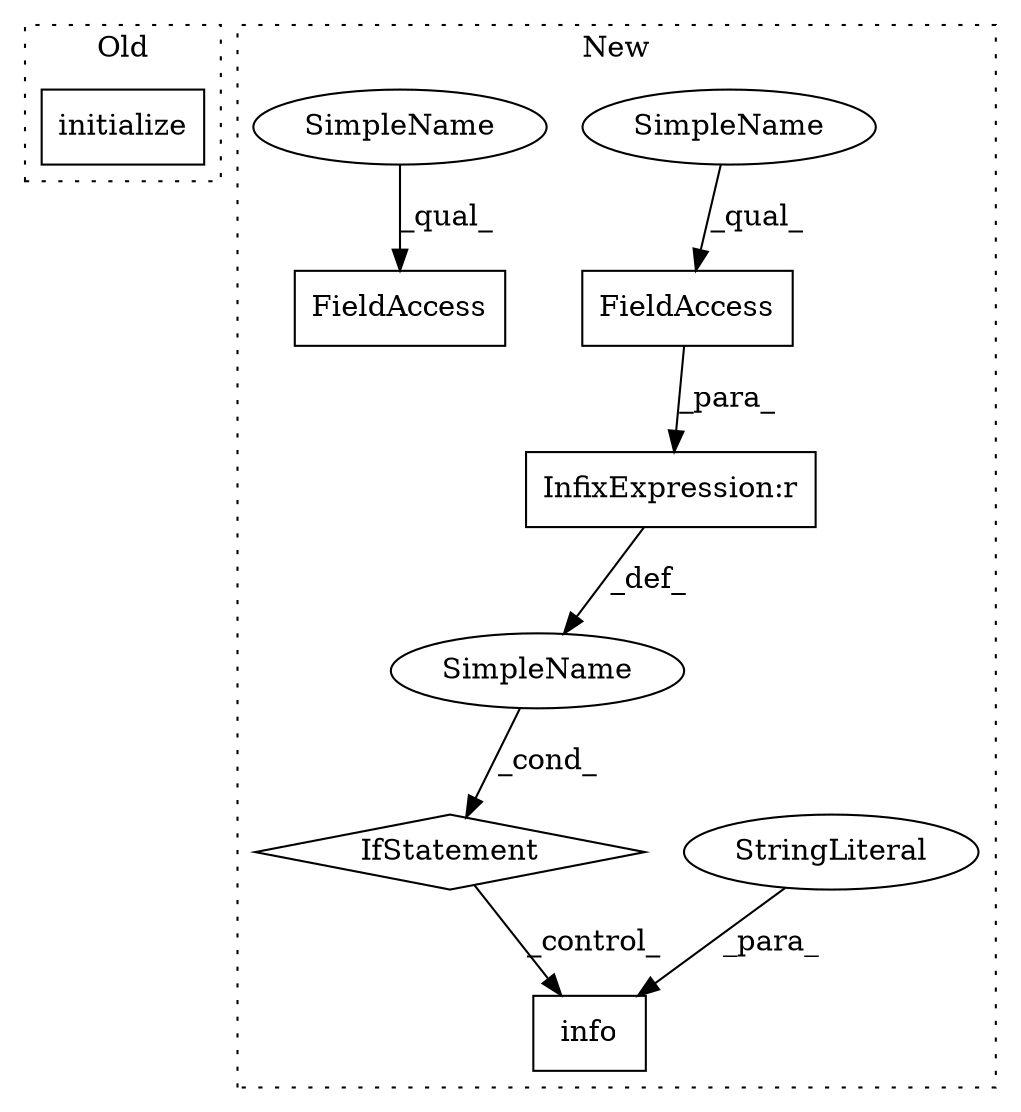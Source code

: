digraph G {
subgraph cluster0 {
1 [label="initialize" a="32" s="5916" l="12" shape="box"];
label = "Old";
style="dotted";
}
subgraph cluster1 {
2 [label="info" a="32" s="14022,14034" l="5,1" shape="box"];
3 [label="StringLiteral" a="45" s="14027" l="7" shape="ellipse"];
4 [label="InfixExpression:r" a="27" s="13721" l="4" shape="box"];
5 [label="FieldAccess" a="22" s="13696" l="25" shape="box"];
6 [label="IfStatement" a="25" s="13692,13729" l="4,2" shape="diamond"];
7 [label="SimpleName" a="42" s="" l="" shape="ellipse"];
8 [label="FieldAccess" a="22" s="14154" l="11" shape="box"];
9 [label="SimpleName" a="42" s="13696" l="5" shape="ellipse"];
10 [label="SimpleName" a="42" s="14154" l="5" shape="ellipse"];
label = "New";
style="dotted";
}
3 -> 2 [label="_para_"];
4 -> 7 [label="_def_"];
5 -> 4 [label="_para_"];
6 -> 2 [label="_control_"];
7 -> 6 [label="_cond_"];
9 -> 5 [label="_qual_"];
10 -> 8 [label="_qual_"];
}